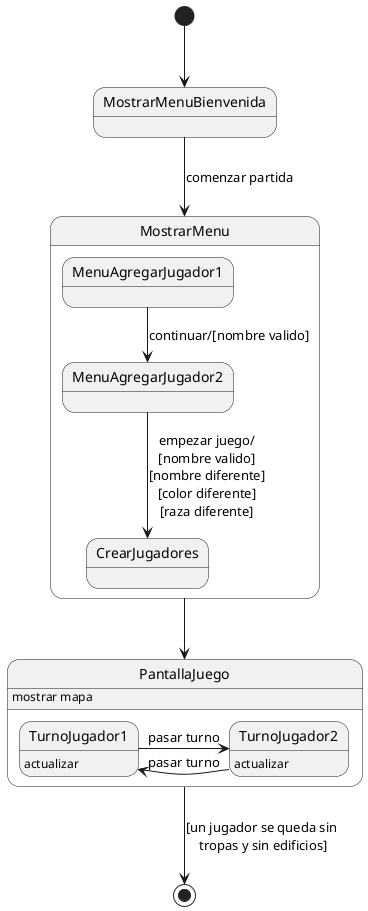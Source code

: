 @startuml
state PantallaJuego
state MostrarMenu{
MenuAgregarJugador1 --> MenuAgregarJugador2 :continuar/[nombre valido]
MenuAgregarJugador2 --> CrearJugadores :empezar juego/\n[nombre valido]\n[nombre diferente]\n[color diferente]\n[raza diferente]


}
[*] --> MostrarMenuBienvenida

MostrarMenuBienvenida --> MostrarMenu : comenzar partida
'MostrarMenuBienvenida -> [*] : salir
MostrarMenu --> PantallaJuego
state PantallaJuego{
PantallaJuego: mostrar mapa
TurnoJugador1 -> TurnoJugador2 :pasar turno
TurnoJugador1 <- TurnoJugador2 :pasar turno
state TurnoJugador1{
TurnoJugador1 :actualizar
}
state TurnoJugador2{
TurnoJugador2 :actualizar
}


}
PantallaJuego --> [*] : [un jugador se queda sin \ntropas y sin edificios]



@enduml